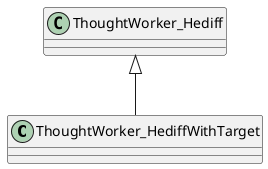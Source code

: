 @startuml
class ThoughtWorker_HediffWithTarget {
}
ThoughtWorker_Hediff <|-- ThoughtWorker_HediffWithTarget
@enduml
